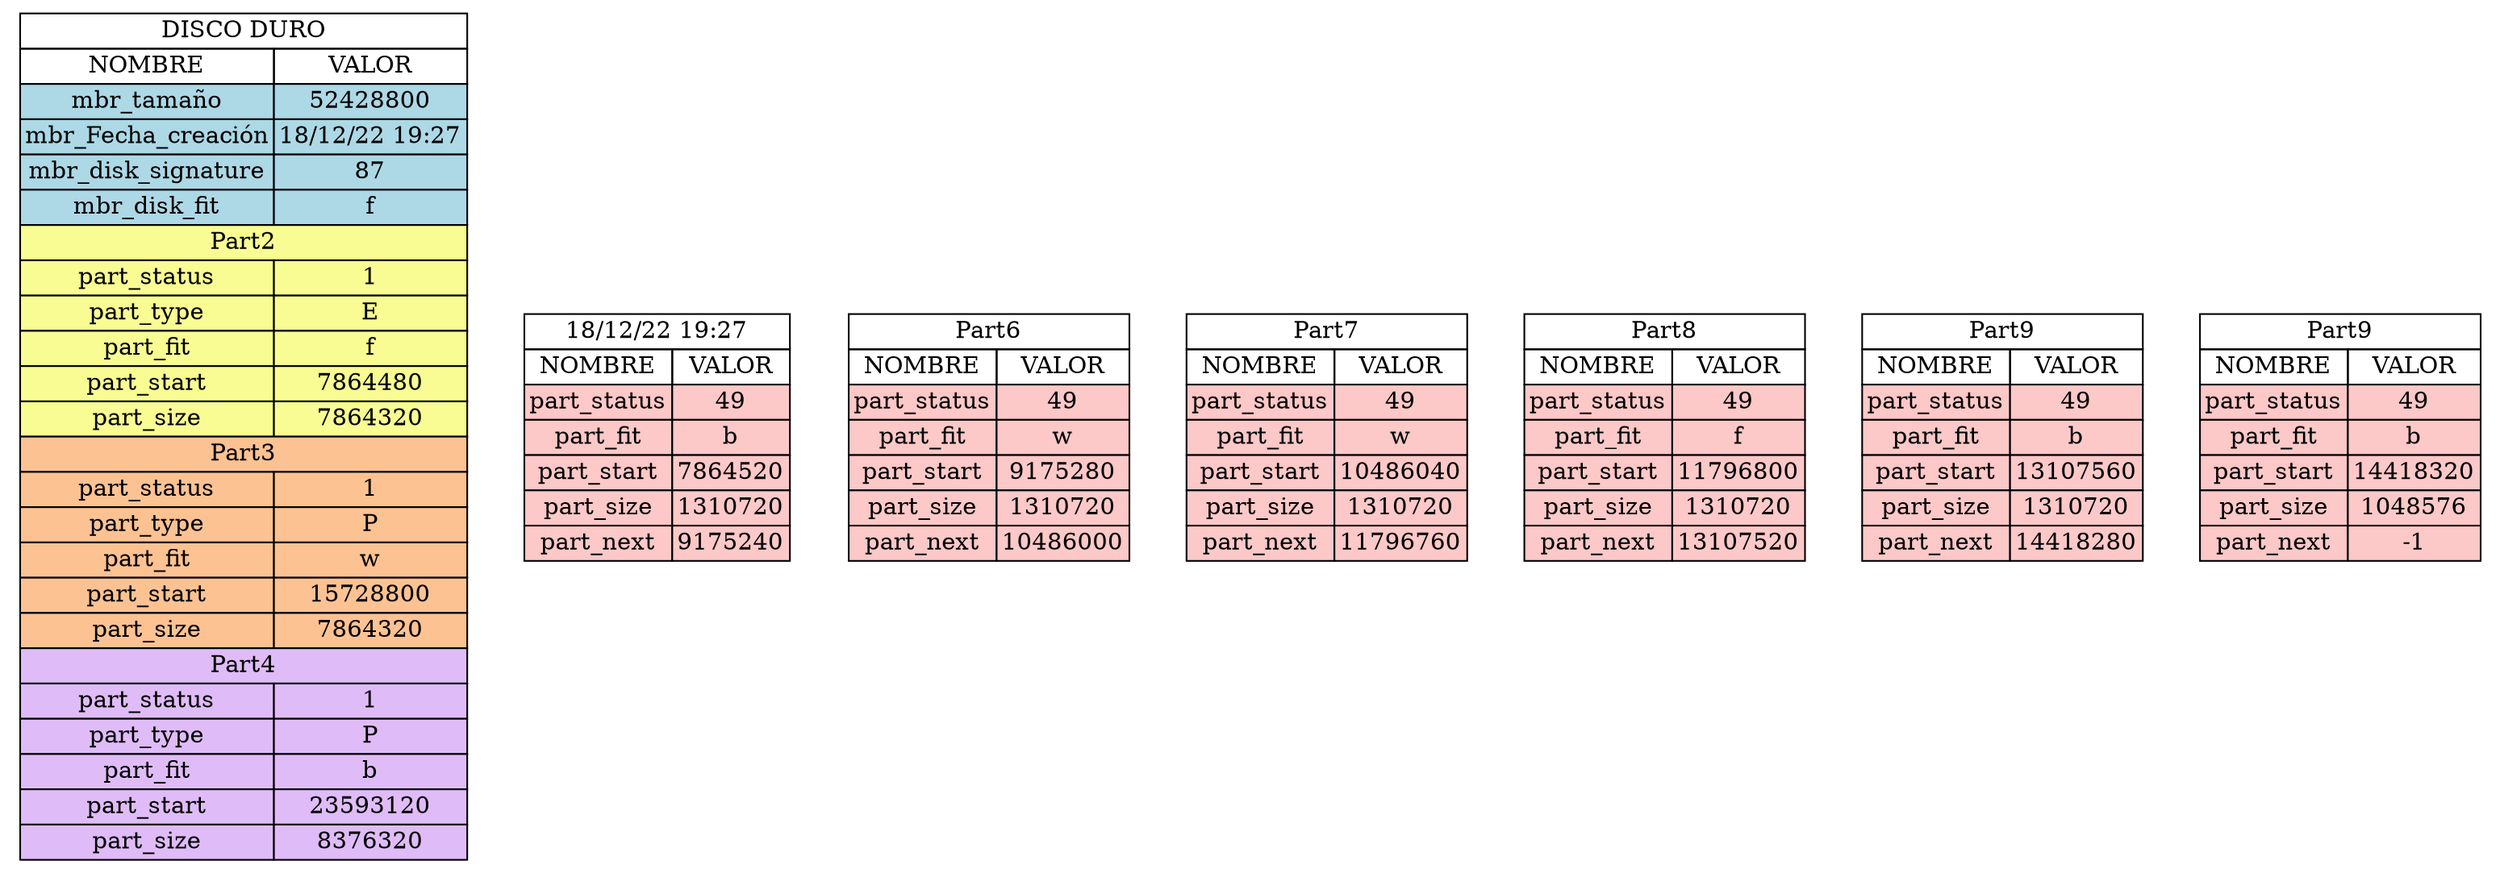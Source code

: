 digraph {
tbl[
shape=plaintext
 label =<
<table border='0' cellborder='1' cellspacing='0'>
<tr><td colspan="3">DISCO DURO</td></tr>
<th><td>NOMBRE</td><td>VALOR</td></th>
<tr><td bgcolor="lightblue">mbr_tamaño</td><td bgcolor="lightblue">52428800</td></tr>
<tr><td bgcolor="lightblue">mbr_Fecha_creación</td><td bgcolor="lightblue">18/12/22 19:27</td></tr>
<tr><td bgcolor="lightblue">mbr_disk_signature</td><td bgcolor="lightblue">87</td></tr>
<tr><td bgcolor="lightblue">mbr_disk_fit</td><td bgcolor="lightblue">f</td></tr>
<tr><td colspan="2" bgcolor="#f8fc92">Part2</td></tr>
<tr><td bgcolor="#f8fc92">part_status</td><td bgcolor="#f8fc92">1</td></tr>
<tr><td bgcolor="#f8fc92">part_type</td><td bgcolor="#f8fc92">E</td></tr>
<tr><td bgcolor="#f8fc92">part_fit</td><td bgcolor="#f8fc92">f</td></tr>
<tr><td bgcolor="#f8fc92">part_start</td><td bgcolor="#f8fc92">7864480</td></tr>
<tr><td bgcolor="#f8fc92">part_size</td><td bgcolor="#f8fc92">7864320</td></tr>
<tr><td colspan="2" bgcolor="#fcc292">Part3</td></tr>
<tr><td bgcolor="#fcc292">part_status</td><td bgcolor="#fcc292">1</td></tr>
<tr><td bgcolor="#fcc292">part_type</td><td bgcolor="#fcc292">P</td></tr>
<tr><td bgcolor="#fcc292">part_fit</td><td bgcolor="#fcc292">w</td></tr>
<tr><td bgcolor="#fcc292">part_start</td><td bgcolor="#fcc292">15728800</td></tr>
<tr><td bgcolor="#fcc292">part_size</td><td bgcolor="#fcc292">7864320</td></tr>
<tr><td colspan="2" bgcolor="#dfbcf7">Part4</td></tr>
<tr><td bgcolor="#dfbcf7">part_status</td><td bgcolor="#dfbcf7">1</td></tr>
<tr><td bgcolor="#dfbcf7">part_type</td><td bgcolor="#dfbcf7">P</td></tr>
<tr><td bgcolor="#dfbcf7">part_fit</td><td bgcolor="#dfbcf7">b</td></tr>
<tr><td bgcolor="#dfbcf7">part_start</td><td bgcolor="#dfbcf7">23593120</td></tr>
<tr><td bgcolor="#dfbcf7">part_size</td><td bgcolor="#dfbcf7">8376320</td></tr>
</table>
>];

tbl1 [
shape=plaintext
 label=<
<table border='0' cellborder='1' cellspacing='0'>
<tr><td colspan="3">18/12/22 19:27</td></tr>
<th><td>NOMBRE</td><td>VALOR</td></th>
<tr><td bgcolor="#fcc8c8">part_status</td><td bgcolor="#fcc8c8">49</td></tr>
<tr><td bgcolor="#fcc8c8">part_fit</td><td bgcolor="#fcc8c8">b</td></tr>
<tr><td bgcolor="#fcc8c8">part_start</td><td bgcolor="#fcc8c8">7864520</td></tr>
<tr><td bgcolor="#fcc8c8">part_size</td><td bgcolor="#fcc8c8">1310720</td></tr>
<tr><td bgcolor="#fcc8c8">part_next</td><td bgcolor="#fcc8c8">9175240</td></tr>
</table>
>];
tbl2 [
shape=plaintext
 label=<
<table border='0' cellborder='1' cellspacing='0'>
<tr><td colspan="3">Part6</td></tr>
<th><td>NOMBRE</td><td>VALOR</td></th>
<tr><td bgcolor="#fcc8c8">part_status</td><td bgcolor="#fcc8c8">49</td></tr>
<tr><td bgcolor="#fcc8c8">part_fit</td><td bgcolor="#fcc8c8">w</td></tr>
<tr><td bgcolor="#fcc8c8">part_start</td><td bgcolor="#fcc8c8">9175280</td></tr>
<tr><td bgcolor="#fcc8c8">part_size</td><td bgcolor="#fcc8c8">1310720</td></tr>
<tr><td bgcolor="#fcc8c8">part_next</td><td bgcolor="#fcc8c8">10486000</td></tr>
</table>
>];
tbl3 [
shape=plaintext
 label=<
<table border='0' cellborder='1' cellspacing='0'>
<tr><td colspan="3">Part7</td></tr>
<th><td>NOMBRE</td><td>VALOR</td></th>
<tr><td bgcolor="#fcc8c8">part_status</td><td bgcolor="#fcc8c8">49</td></tr>
<tr><td bgcolor="#fcc8c8">part_fit</td><td bgcolor="#fcc8c8">w</td></tr>
<tr><td bgcolor="#fcc8c8">part_start</td><td bgcolor="#fcc8c8">10486040</td></tr>
<tr><td bgcolor="#fcc8c8">part_size</td><td bgcolor="#fcc8c8">1310720</td></tr>
<tr><td bgcolor="#fcc8c8">part_next</td><td bgcolor="#fcc8c8">11796760</td></tr>
</table>
>];
tbl4 [
shape=plaintext
 label=<
<table border='0' cellborder='1' cellspacing='0'>
<tr><td colspan="3">Part8</td></tr>
<th><td>NOMBRE</td><td>VALOR</td></th>
<tr><td bgcolor="#fcc8c8">part_status</td><td bgcolor="#fcc8c8">49</td></tr>
<tr><td bgcolor="#fcc8c8">part_fit</td><td bgcolor="#fcc8c8">f</td></tr>
<tr><td bgcolor="#fcc8c8">part_start</td><td bgcolor="#fcc8c8">11796800</td></tr>
<tr><td bgcolor="#fcc8c8">part_size</td><td bgcolor="#fcc8c8">1310720</td></tr>
<tr><td bgcolor="#fcc8c8">part_next</td><td bgcolor="#fcc8c8">13107520</td></tr>
</table>
>];
tbl5 [
shape=plaintext
 label=<
<table border='0' cellborder='1' cellspacing='0'>
<tr><td colspan="3">Part9</td></tr>
<th><td>NOMBRE</td><td>VALOR</td></th>
<tr><td bgcolor="#fcc8c8">part_status</td><td bgcolor="#fcc8c8">49</td></tr>
<tr><td bgcolor="#fcc8c8">part_fit</td><td bgcolor="#fcc8c8">b</td></tr>
<tr><td bgcolor="#fcc8c8">part_start</td><td bgcolor="#fcc8c8">13107560</td></tr>
<tr><td bgcolor="#fcc8c8">part_size</td><td bgcolor="#fcc8c8">1310720</td></tr>
<tr><td bgcolor="#fcc8c8">part_next</td><td bgcolor="#fcc8c8">14418280</td></tr>
</table>
>];
tbl6 [
shape=plaintext
 label=<
<table border='0' cellborder='1' cellspacing='0'>
<tr><td colspan="3">Part9</td></tr>
<th><td>NOMBRE</td><td>VALOR</td></th>
<tr><td bgcolor="#fcc8c8">part_status</td><td bgcolor="#fcc8c8">49</td></tr>
<tr><td bgcolor="#fcc8c8">part_fit</td><td bgcolor="#fcc8c8">b</td></tr>
<tr><td bgcolor="#fcc8c8">part_start</td><td bgcolor="#fcc8c8">14418320</td></tr>
<tr><td bgcolor="#fcc8c8">part_size</td><td bgcolor="#fcc8c8">1048576</td></tr>
<tr><td bgcolor="#fcc8c8">part_next</td><td bgcolor="#fcc8c8">-1</td></tr>
</table>
>];
}
